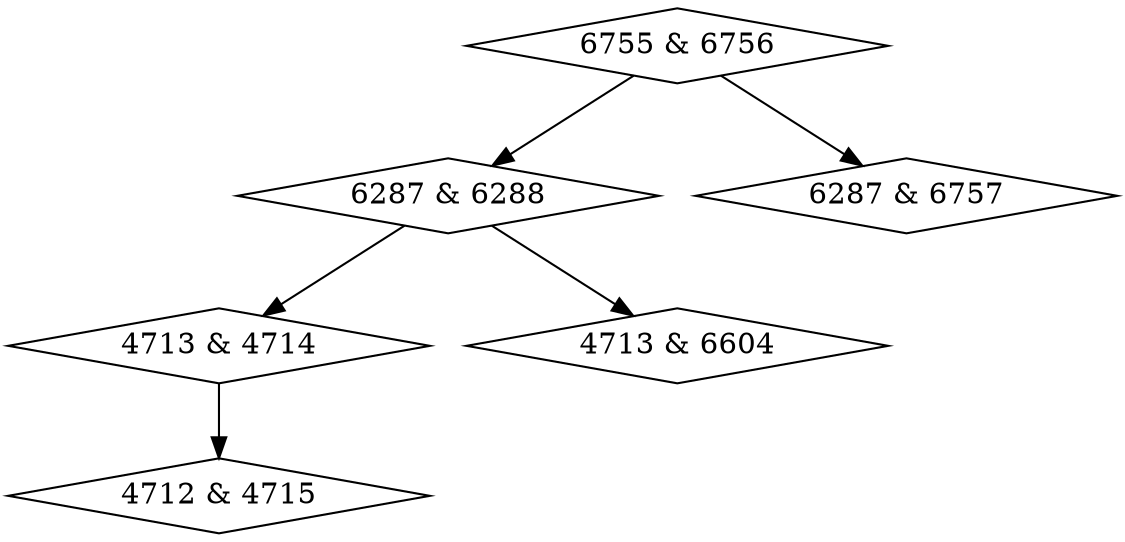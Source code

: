 digraph {
0 [label = "4712 & 4715", shape = diamond];
1 [label = "4713 & 4714", shape = diamond];
2 [label = "4713 & 6604", shape = diamond];
3 [label = "6287 & 6288", shape = diamond];
4 [label = "6287 & 6757", shape = diamond];
5 [label = "6755 & 6756", shape = diamond];
1->0;
3->1;
3->2;
5->3;
5->4;
}
